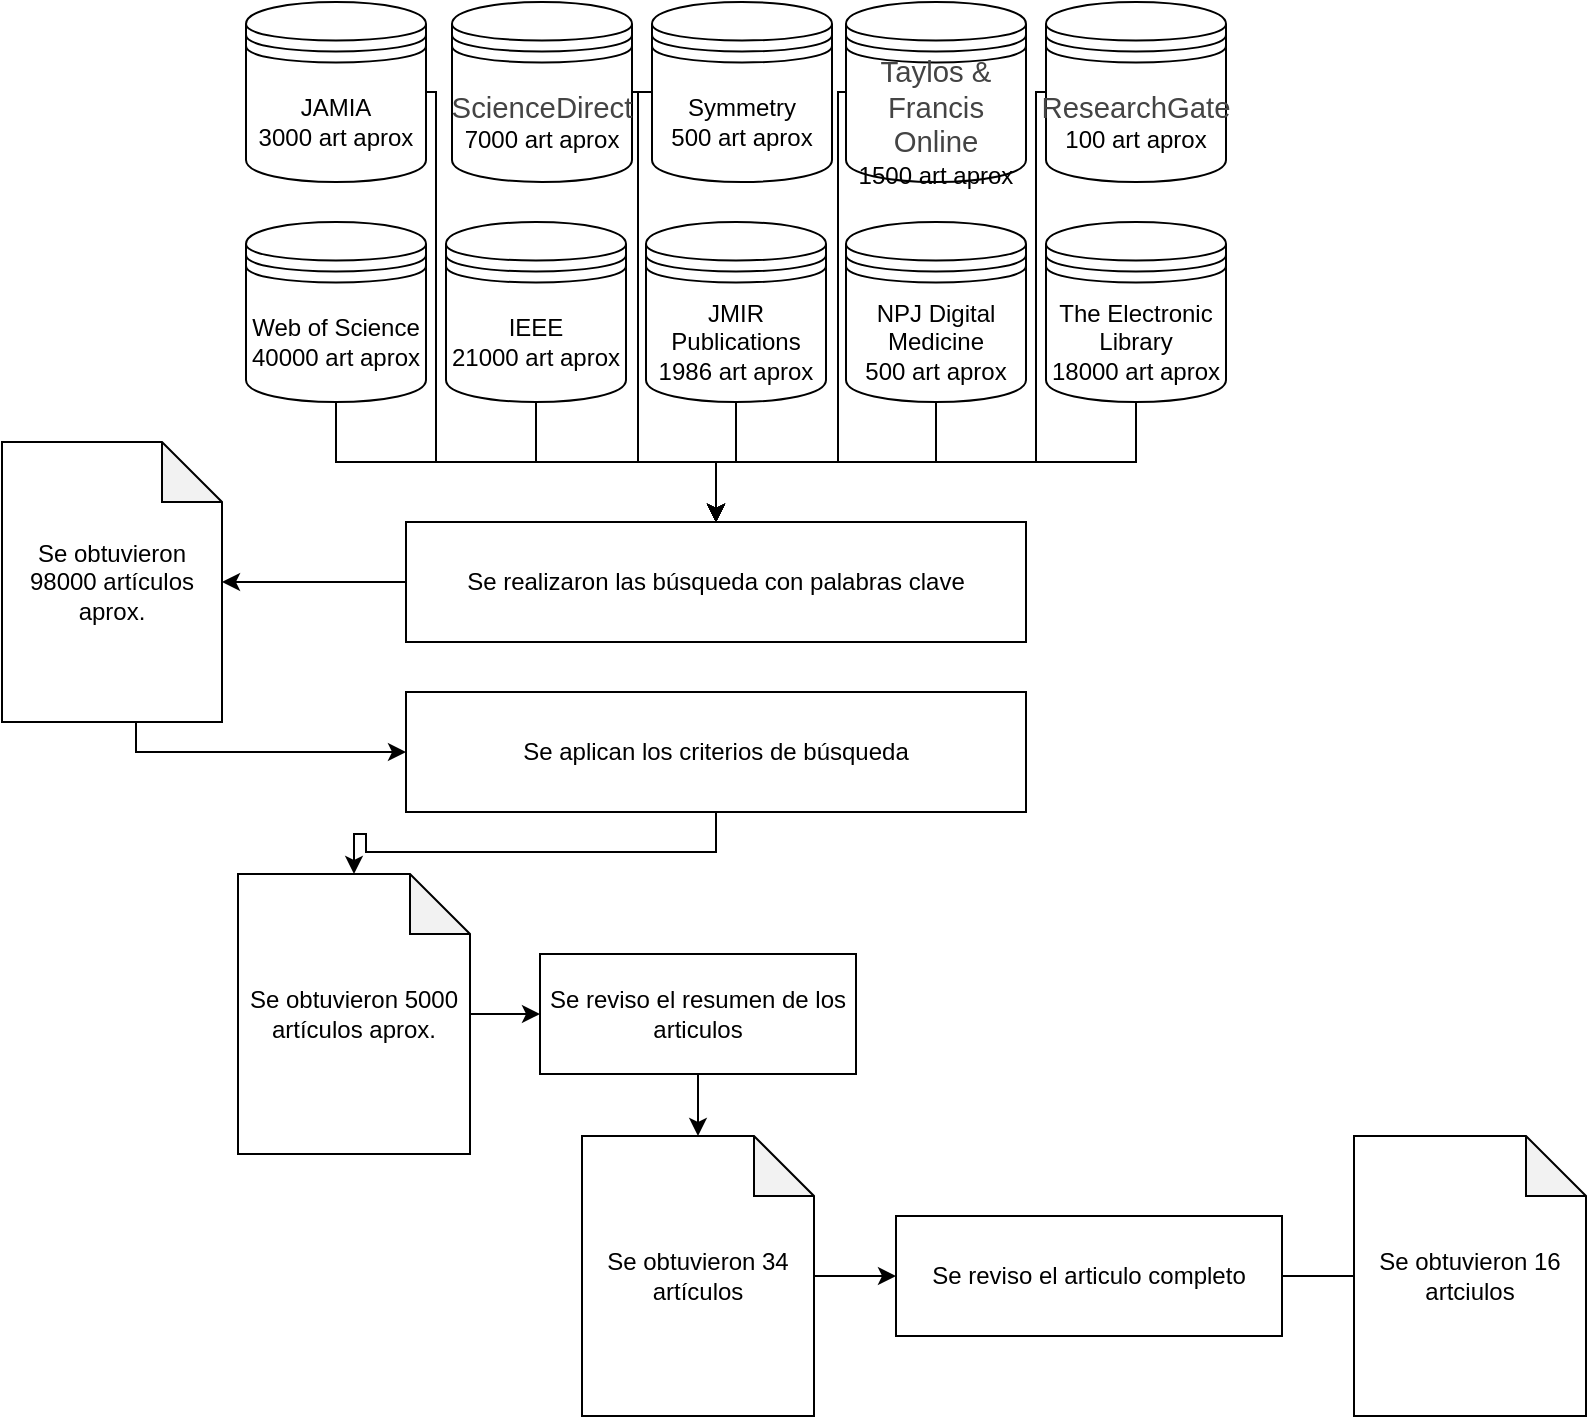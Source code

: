 <mxfile version="15.3.8" type="github">
  <diagram id="hxC2NUrRt5BHXPR1_M5f" name="Page-1">
    <mxGraphModel dx="1328" dy="1234" grid="0" gridSize="10" guides="1" tooltips="1" connect="1" arrows="1" fold="1" page="0" pageScale="1" pageWidth="827" pageHeight="1169" math="0" shadow="0">
      <root>
        <mxCell id="0" />
        <mxCell id="1" parent="0" />
        <mxCell id="CWKo-YxSm3IAK2ir9hm7-13" style="edgeStyle=orthogonalEdgeStyle;rounded=0;orthogonalLoop=1;jettySize=auto;html=1;" edge="1" parent="1" source="CWKo-YxSm3IAK2ir9hm7-1" target="CWKo-YxSm3IAK2ir9hm7-11">
          <mxGeometry relative="1" as="geometry" />
        </mxCell>
        <mxCell id="CWKo-YxSm3IAK2ir9hm7-1" value="Web of Science&lt;br&gt;40000 art aprox" style="shape=datastore;whiteSpace=wrap;html=1;" vertex="1" parent="1">
          <mxGeometry x="180" y="50" width="90" height="90" as="geometry" />
        </mxCell>
        <mxCell id="CWKo-YxSm3IAK2ir9hm7-14" style="edgeStyle=orthogonalEdgeStyle;rounded=0;orthogonalLoop=1;jettySize=auto;html=1;" edge="1" parent="1" source="CWKo-YxSm3IAK2ir9hm7-6" target="CWKo-YxSm3IAK2ir9hm7-11">
          <mxGeometry relative="1" as="geometry" />
        </mxCell>
        <mxCell id="CWKo-YxSm3IAK2ir9hm7-6" value="IEEE&lt;br&gt;21000 art aprox" style="shape=datastore;whiteSpace=wrap;html=1;" vertex="1" parent="1">
          <mxGeometry x="280" y="50" width="90" height="90" as="geometry" />
        </mxCell>
        <mxCell id="CWKo-YxSm3IAK2ir9hm7-15" style="edgeStyle=orthogonalEdgeStyle;rounded=0;orthogonalLoop=1;jettySize=auto;html=1;entryX=0.5;entryY=0;entryDx=0;entryDy=0;" edge="1" parent="1" source="CWKo-YxSm3IAK2ir9hm7-7" target="CWKo-YxSm3IAK2ir9hm7-11">
          <mxGeometry relative="1" as="geometry" />
        </mxCell>
        <mxCell id="CWKo-YxSm3IAK2ir9hm7-7" value="JMIR Publications&lt;br&gt;1986 art aprox" style="shape=datastore;whiteSpace=wrap;html=1;" vertex="1" parent="1">
          <mxGeometry x="380" y="50" width="90" height="90" as="geometry" />
        </mxCell>
        <mxCell id="CWKo-YxSm3IAK2ir9hm7-16" style="edgeStyle=orthogonalEdgeStyle;rounded=0;orthogonalLoop=1;jettySize=auto;html=1;entryX=0.5;entryY=0;entryDx=0;entryDy=0;" edge="1" parent="1" source="CWKo-YxSm3IAK2ir9hm7-8" target="CWKo-YxSm3IAK2ir9hm7-11">
          <mxGeometry relative="1" as="geometry" />
        </mxCell>
        <mxCell id="CWKo-YxSm3IAK2ir9hm7-8" value="NPJ Digital Medicine&lt;br&gt;500 art aprox" style="shape=datastore;whiteSpace=wrap;html=1;" vertex="1" parent="1">
          <mxGeometry x="480" y="50" width="90" height="90" as="geometry" />
        </mxCell>
        <mxCell id="CWKo-YxSm3IAK2ir9hm7-17" style="edgeStyle=orthogonalEdgeStyle;rounded=0;orthogonalLoop=1;jettySize=auto;html=1;entryX=0.5;entryY=0;entryDx=0;entryDy=0;" edge="1" parent="1" source="CWKo-YxSm3IAK2ir9hm7-9" target="CWKo-YxSm3IAK2ir9hm7-11">
          <mxGeometry relative="1" as="geometry">
            <Array as="points">
              <mxPoint x="625" y="170" />
              <mxPoint x="415" y="170" />
            </Array>
          </mxGeometry>
        </mxCell>
        <mxCell id="CWKo-YxSm3IAK2ir9hm7-9" value="The Electronic Library&lt;br&gt;18000 art aprox" style="shape=datastore;whiteSpace=wrap;html=1;" vertex="1" parent="1">
          <mxGeometry x="580" y="50" width="90" height="90" as="geometry" />
        </mxCell>
        <mxCell id="CWKo-YxSm3IAK2ir9hm7-19" style="edgeStyle=orthogonalEdgeStyle;rounded=0;orthogonalLoop=1;jettySize=auto;html=1;" edge="1" parent="1" source="CWKo-YxSm3IAK2ir9hm7-11" target="CWKo-YxSm3IAK2ir9hm7-18">
          <mxGeometry relative="1" as="geometry" />
        </mxCell>
        <mxCell id="CWKo-YxSm3IAK2ir9hm7-11" value="Se realizaron las búsqueda con palabras clave" style="rounded=0;whiteSpace=wrap;html=1;" vertex="1" parent="1">
          <mxGeometry x="260" y="200" width="310" height="60" as="geometry" />
        </mxCell>
        <mxCell id="CWKo-YxSm3IAK2ir9hm7-22" style="edgeStyle=orthogonalEdgeStyle;rounded=0;orthogonalLoop=1;jettySize=auto;html=1;" edge="1" parent="1" source="CWKo-YxSm3IAK2ir9hm7-18" target="CWKo-YxSm3IAK2ir9hm7-20">
          <mxGeometry relative="1" as="geometry">
            <Array as="points">
              <mxPoint x="125" y="315" />
            </Array>
          </mxGeometry>
        </mxCell>
        <mxCell id="CWKo-YxSm3IAK2ir9hm7-18" value="Se obtuvieron 98000 artículos aprox." style="shape=note;whiteSpace=wrap;html=1;backgroundOutline=1;darkOpacity=0.05;" vertex="1" parent="1">
          <mxGeometry x="58" y="160" width="110" height="140" as="geometry" />
        </mxCell>
        <mxCell id="CWKo-YxSm3IAK2ir9hm7-24" style="edgeStyle=orthogonalEdgeStyle;rounded=0;orthogonalLoop=1;jettySize=auto;html=1;" edge="1" parent="1" source="CWKo-YxSm3IAK2ir9hm7-20" target="CWKo-YxSm3IAK2ir9hm7-23">
          <mxGeometry relative="1" as="geometry" />
        </mxCell>
        <mxCell id="CWKo-YxSm3IAK2ir9hm7-20" value="Se aplican los criterios de búsqueda" style="rounded=0;whiteSpace=wrap;html=1;" vertex="1" parent="1">
          <mxGeometry x="260" y="285" width="310" height="60" as="geometry" />
        </mxCell>
        <mxCell id="CWKo-YxSm3IAK2ir9hm7-27" style="edgeStyle=orthogonalEdgeStyle;rounded=0;orthogonalLoop=1;jettySize=auto;html=1;" edge="1" parent="1" source="CWKo-YxSm3IAK2ir9hm7-23" target="CWKo-YxSm3IAK2ir9hm7-25">
          <mxGeometry relative="1" as="geometry" />
        </mxCell>
        <mxCell id="CWKo-YxSm3IAK2ir9hm7-23" value="Se obtuvieron 5000 artículos aprox." style="shape=note;whiteSpace=wrap;html=1;backgroundOutline=1;darkOpacity=0.05;" vertex="1" parent="1">
          <mxGeometry x="176" y="376" width="116" height="140" as="geometry" />
        </mxCell>
        <mxCell id="CWKo-YxSm3IAK2ir9hm7-37" style="edgeStyle=orthogonalEdgeStyle;rounded=0;orthogonalLoop=1;jettySize=auto;html=1;" edge="1" parent="1" source="CWKo-YxSm3IAK2ir9hm7-25" target="CWKo-YxSm3IAK2ir9hm7-29">
          <mxGeometry relative="1" as="geometry" />
        </mxCell>
        <mxCell id="CWKo-YxSm3IAK2ir9hm7-25" value="Se reviso el resumen de los articulos" style="rounded=0;whiteSpace=wrap;html=1;" vertex="1" parent="1">
          <mxGeometry x="327" y="416" width="158" height="60" as="geometry" />
        </mxCell>
        <mxCell id="CWKo-YxSm3IAK2ir9hm7-33" style="edgeStyle=orthogonalEdgeStyle;rounded=0;orthogonalLoop=1;jettySize=auto;html=1;entryX=0;entryY=0.5;entryDx=0;entryDy=0;" edge="1" parent="1" source="CWKo-YxSm3IAK2ir9hm7-29" target="CWKo-YxSm3IAK2ir9hm7-32">
          <mxGeometry relative="1" as="geometry" />
        </mxCell>
        <mxCell id="CWKo-YxSm3IAK2ir9hm7-29" value="Se obtuvieron 34 artículos" style="shape=note;whiteSpace=wrap;html=1;backgroundOutline=1;darkOpacity=0.05;" vertex="1" parent="1">
          <mxGeometry x="348" y="507" width="116" height="140" as="geometry" />
        </mxCell>
        <mxCell id="CWKo-YxSm3IAK2ir9hm7-35" style="edgeStyle=orthogonalEdgeStyle;rounded=0;orthogonalLoop=1;jettySize=auto;html=1;entryX=0.086;entryY=0.5;entryDx=0;entryDy=0;entryPerimeter=0;" edge="1" parent="1" source="CWKo-YxSm3IAK2ir9hm7-32" target="CWKo-YxSm3IAK2ir9hm7-34">
          <mxGeometry relative="1" as="geometry" />
        </mxCell>
        <mxCell id="CWKo-YxSm3IAK2ir9hm7-32" value="Se reviso el articulo completo" style="rounded=0;whiteSpace=wrap;html=1;" vertex="1" parent="1">
          <mxGeometry x="505" y="547" width="193" height="60" as="geometry" />
        </mxCell>
        <mxCell id="CWKo-YxSm3IAK2ir9hm7-34" value="Se obtuvieron 16 artciulos" style="shape=note;whiteSpace=wrap;html=1;backgroundOutline=1;darkOpacity=0.05;" vertex="1" parent="1">
          <mxGeometry x="734" y="507" width="116" height="140" as="geometry" />
        </mxCell>
        <mxCell id="CWKo-YxSm3IAK2ir9hm7-45" style="edgeStyle=orthogonalEdgeStyle;rounded=0;orthogonalLoop=1;jettySize=auto;html=1;" edge="1" parent="1" source="CWKo-YxSm3IAK2ir9hm7-38" target="CWKo-YxSm3IAK2ir9hm7-11">
          <mxGeometry relative="1" as="geometry">
            <Array as="points">
              <mxPoint x="275" y="-15" />
              <mxPoint x="275" y="170" />
              <mxPoint x="415" y="170" />
            </Array>
          </mxGeometry>
        </mxCell>
        <mxCell id="CWKo-YxSm3IAK2ir9hm7-38" value="JAMIA&lt;br&gt;3000 art aprox" style="shape=datastore;whiteSpace=wrap;html=1;" vertex="1" parent="1">
          <mxGeometry x="180" y="-60" width="90" height="90" as="geometry" />
        </mxCell>
        <mxCell id="CWKo-YxSm3IAK2ir9hm7-46" style="edgeStyle=orthogonalEdgeStyle;rounded=0;orthogonalLoop=1;jettySize=auto;html=1;" edge="1" parent="1" source="CWKo-YxSm3IAK2ir9hm7-40" target="CWKo-YxSm3IAK2ir9hm7-11">
          <mxGeometry relative="1" as="geometry">
            <Array as="points">
              <mxPoint x="376" y="-15" />
              <mxPoint x="376" y="170" />
              <mxPoint x="415" y="170" />
            </Array>
          </mxGeometry>
        </mxCell>
        <mxCell id="CWKo-YxSm3IAK2ir9hm7-40" value="&lt;span style=&quot;color: rgb(68 , 68 , 68) ; font-family: &amp;#34;calibri&amp;#34; , sans-serif , &amp;#34;mongolian baiti&amp;#34; , &amp;#34;microsoft yi baiti&amp;#34; , &amp;#34;javanese text&amp;#34; , &amp;#34;yu gothic&amp;#34; ; font-size: 14.667px ; text-align: left&quot;&gt;ScienceDirect&lt;/span&gt;&lt;br&gt;7000 art aprox" style="shape=datastore;whiteSpace=wrap;html=1;" vertex="1" parent="1">
          <mxGeometry x="283" y="-60" width="90" height="90" as="geometry" />
        </mxCell>
        <mxCell id="CWKo-YxSm3IAK2ir9hm7-47" style="edgeStyle=orthogonalEdgeStyle;rounded=0;orthogonalLoop=1;jettySize=auto;html=1;" edge="1" parent="1" source="CWKo-YxSm3IAK2ir9hm7-42" target="CWKo-YxSm3IAK2ir9hm7-11">
          <mxGeometry relative="1" as="geometry">
            <Array as="points">
              <mxPoint x="376" y="-15" />
              <mxPoint x="376" y="170" />
              <mxPoint x="415" y="170" />
            </Array>
          </mxGeometry>
        </mxCell>
        <mxCell id="CWKo-YxSm3IAK2ir9hm7-42" value="Symmetry&lt;br&gt;500 art aprox" style="shape=datastore;whiteSpace=wrap;html=1;" vertex="1" parent="1">
          <mxGeometry x="383" y="-60" width="90" height="90" as="geometry" />
        </mxCell>
        <mxCell id="CWKo-YxSm3IAK2ir9hm7-48" style="edgeStyle=orthogonalEdgeStyle;rounded=0;orthogonalLoop=1;jettySize=auto;html=1;" edge="1" parent="1" source="CWKo-YxSm3IAK2ir9hm7-44" target="CWKo-YxSm3IAK2ir9hm7-11">
          <mxGeometry relative="1" as="geometry">
            <Array as="points">
              <mxPoint x="476" y="-15" />
              <mxPoint x="476" y="170" />
              <mxPoint x="415" y="170" />
            </Array>
          </mxGeometry>
        </mxCell>
        <mxCell id="CWKo-YxSm3IAK2ir9hm7-44" value="&lt;span style=&quot;color: rgb(68 , 68 , 68) ; font-family: &amp;#34;calibri&amp;#34; , sans-serif , &amp;#34;mongolian baiti&amp;#34; , &amp;#34;microsoft yi baiti&amp;#34; , &amp;#34;javanese text&amp;#34; , &amp;#34;yu gothic&amp;#34; ; font-size: 14.667px ; text-align: left&quot;&gt;Taylos &amp;amp; Francis Online&lt;/span&gt;&lt;br&gt;1500 art aprox" style="shape=datastore;whiteSpace=wrap;html=1;" vertex="1" parent="1">
          <mxGeometry x="480" y="-60" width="90" height="90" as="geometry" />
        </mxCell>
        <mxCell id="CWKo-YxSm3IAK2ir9hm7-50" style="edgeStyle=orthogonalEdgeStyle;rounded=0;orthogonalLoop=1;jettySize=auto;html=1;" edge="1" parent="1" source="CWKo-YxSm3IAK2ir9hm7-49" target="CWKo-YxSm3IAK2ir9hm7-11">
          <mxGeometry relative="1" as="geometry">
            <Array as="points">
              <mxPoint x="575" y="-15" />
              <mxPoint x="575" y="170" />
              <mxPoint x="415" y="170" />
            </Array>
          </mxGeometry>
        </mxCell>
        <mxCell id="CWKo-YxSm3IAK2ir9hm7-49" value="&lt;div&gt;&lt;span style=&quot;font-size: 14.667px&quot;&gt;&lt;font color=&quot;#444444&quot; face=&quot;calibri, sans-serif, mongolian baiti, microsoft yi baiti, javanese text, yu gothic&quot;&gt;ResearchGate&lt;/font&gt;&lt;/span&gt;&lt;/div&gt;100 art aprox" style="shape=datastore;whiteSpace=wrap;html=1;align=center;" vertex="1" parent="1">
          <mxGeometry x="580" y="-60" width="90" height="90" as="geometry" />
        </mxCell>
      </root>
    </mxGraphModel>
  </diagram>
</mxfile>

